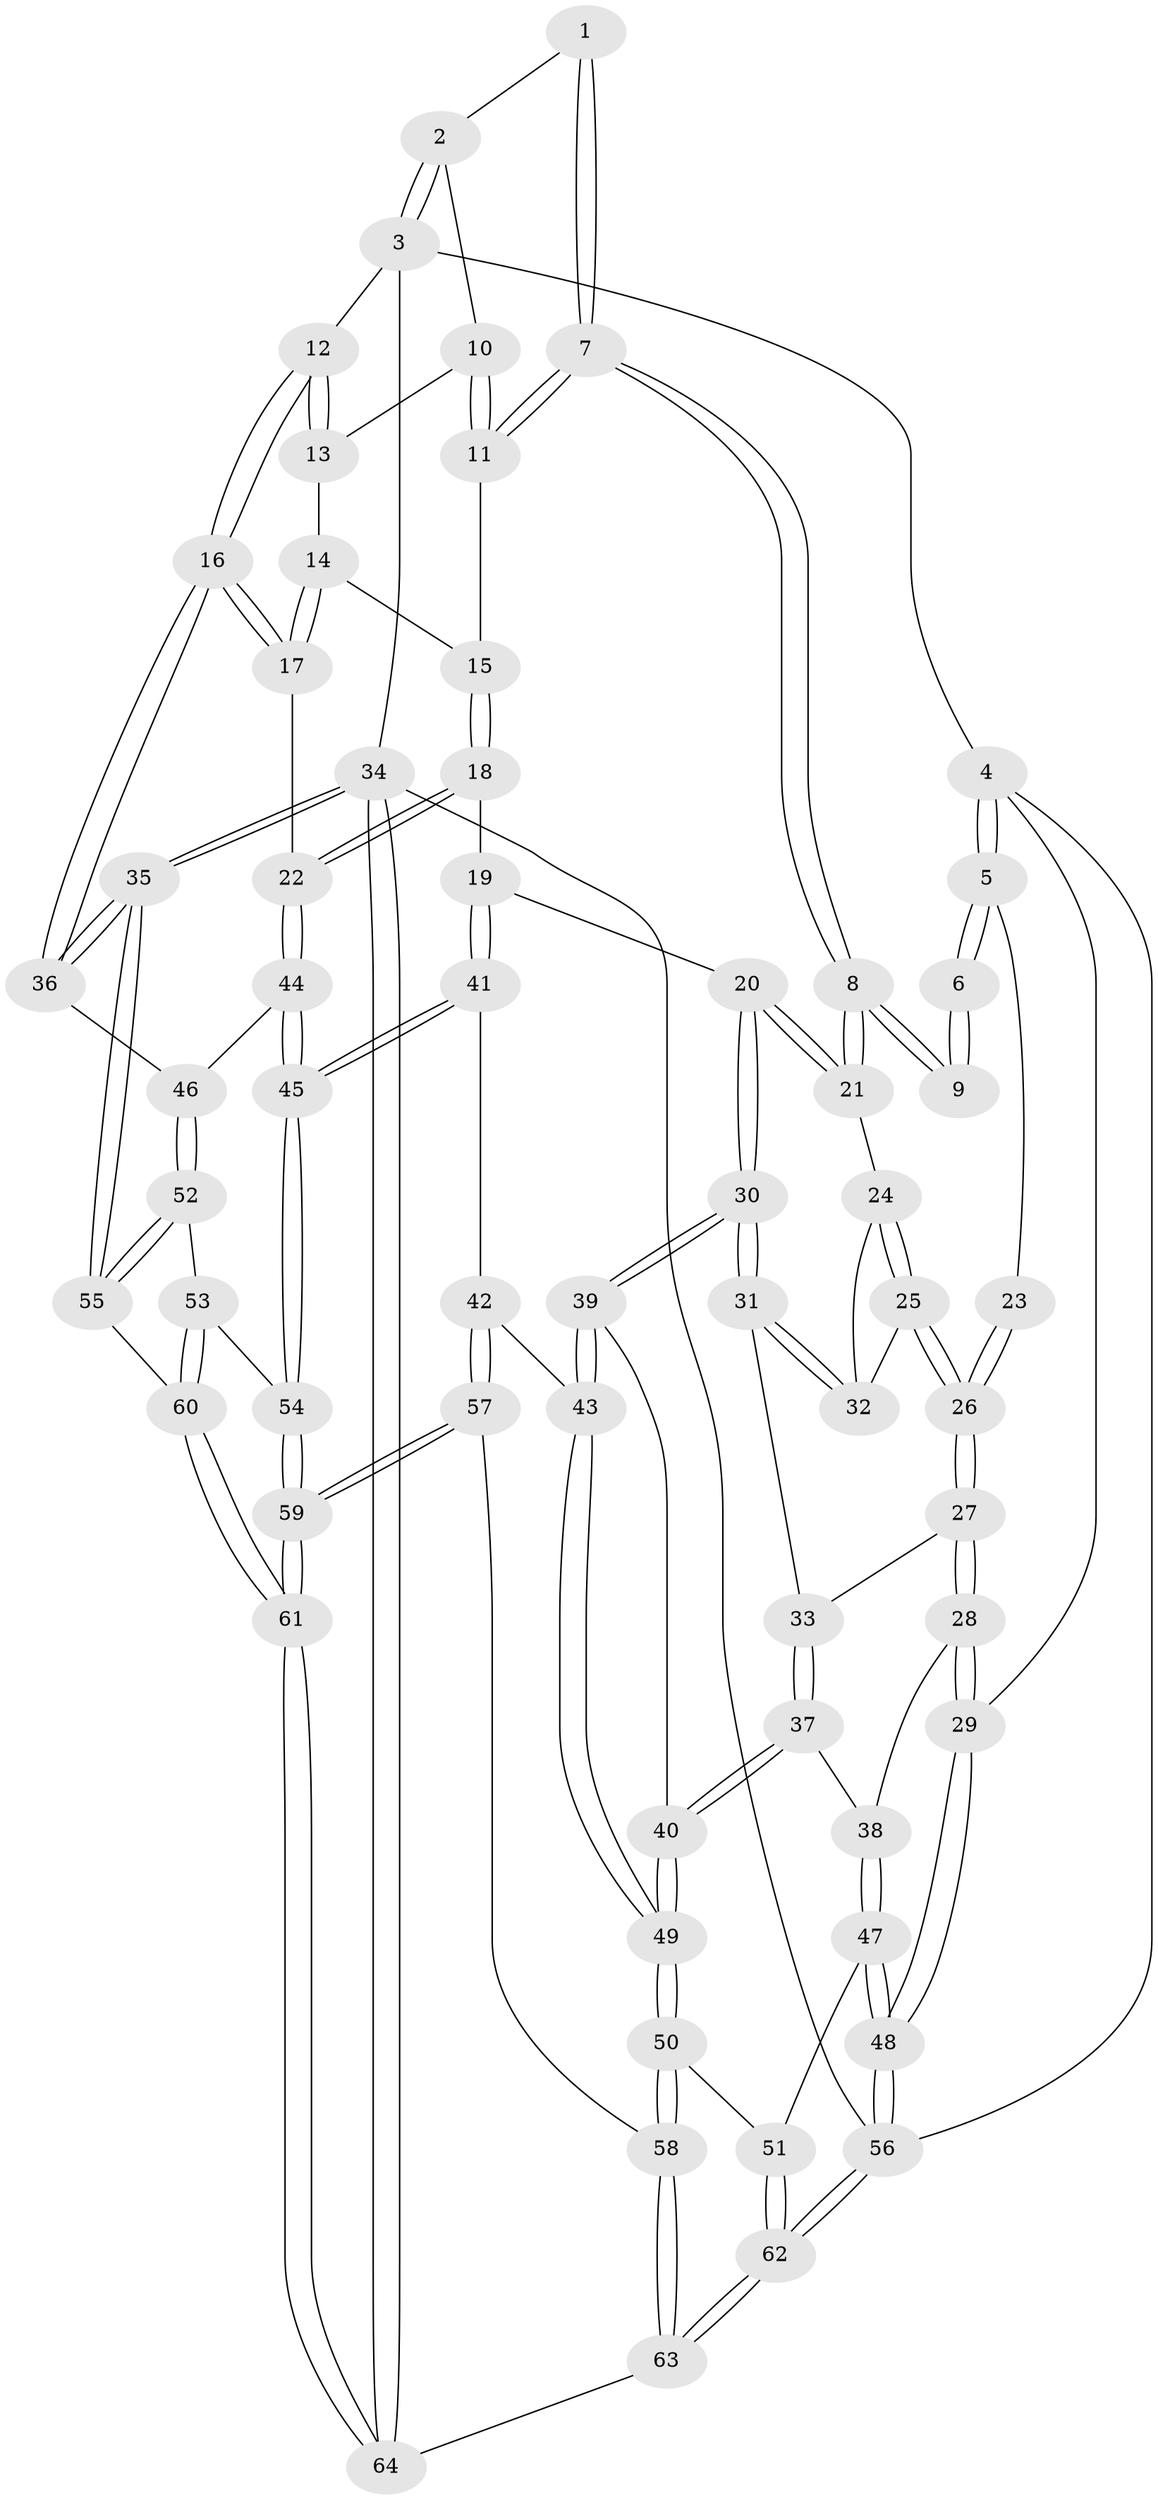 // Generated by graph-tools (version 1.1) at 2025/17/03/09/25 04:17:17]
// undirected, 64 vertices, 157 edges
graph export_dot {
graph [start="1"]
  node [color=gray90,style=filled];
  1 [pos="+0.3474181869347021+0"];
  2 [pos="+0.6267895250137241+0"];
  3 [pos="+1+0"];
  4 [pos="+0+0"];
  5 [pos="+0+0"];
  6 [pos="+0.060796312822913375+0"];
  7 [pos="+0.35441589396269935+0.24018107685226617"];
  8 [pos="+0.34646516720062553+0.24703631232916728"];
  9 [pos="+0.2983461798796744+0.23102900257581171"];
  10 [pos="+0.5458239107218491+0.1634378211500405"];
  11 [pos="+0.47855378940071175+0.22002541158053893"];
  12 [pos="+1+0.13379104966402036"];
  13 [pos="+0.697205696629102+0.23130772704166236"];
  14 [pos="+0.6574378583959682+0.3102570481415845"];
  15 [pos="+0.5339874412078134+0.29411454648095914"];
  16 [pos="+1+0.33283833938687374"];
  17 [pos="+0.6607192717227256+0.37063556567837225"];
  18 [pos="+0.5822118153094398+0.4806602236018272"];
  19 [pos="+0.45325063904815216+0.48449013940441743"];
  20 [pos="+0.39458456037539297+0.47140008259458127"];
  21 [pos="+0.3427759567905795+0.27693013733138405"];
  22 [pos="+0.5942958268174661+0.4851706115253531"];
  23 [pos="+0.12253133925445363+0.206108729486113"];
  24 [pos="+0.26389263686080316+0.336643465657975"];
  25 [pos="+0.11444090483689259+0.4192267283170884"];
  26 [pos="+0.06303952569055746+0.42479201019317486"];
  27 [pos="+0.04725732106100221+0.43746097535960193"];
  28 [pos="+0+0.4604405644849198"];
  29 [pos="+0+0.5018446178816489"];
  30 [pos="+0.3670989976670111+0.4981148319884656"];
  31 [pos="+0.26081922796687385+0.49053693039016494"];
  32 [pos="+0.2301755936974069+0.4669541566053855"];
  33 [pos="+0.1908760916764971+0.55469545625626"];
  34 [pos="+1+1"];
  35 [pos="+1+1"];
  36 [pos="+1+0.4695432281451403"];
  37 [pos="+0.19904265405042262+0.610078275399415"];
  38 [pos="+0.15297647541637244+0.622580789779924"];
  39 [pos="+0.3642180837457834+0.5075708642351079"];
  40 [pos="+0.24726085056125877+0.641102225656972"];
  41 [pos="+0.48185805347432+0.7138570092312718"];
  42 [pos="+0.44398298592055574+0.7252592775876556"];
  43 [pos="+0.4019221249752707+0.7140872272278866"];
  44 [pos="+0.6526468005409919+0.5491659505821849"];
  45 [pos="+0.6008639702258307+0.7140726950215835"];
  46 [pos="+0.8900746024318279+0.5296225823768212"];
  47 [pos="+0.03146539830858457+0.7446228554096737"];
  48 [pos="+0+0.7312449987155553"];
  49 [pos="+0.2746725484831524+0.7473842094921775"];
  50 [pos="+0.22867670449638686+0.8158169306202471"];
  51 [pos="+0.21619941821390581+0.8166575154522702"];
  52 [pos="+0.8081598127123362+0.7404649270863304"];
  53 [pos="+0.622100283582574+0.731714037603066"];
  54 [pos="+0.6055618809799445+0.7222754391616806"];
  55 [pos="+0.8520285209195794+0.8677819132510111"];
  56 [pos="+0+1"];
  57 [pos="+0.4389485932113492+0.9002675481538618"];
  58 [pos="+0.29066430681999983+0.8995871777491382"];
  59 [pos="+0.5343191979206663+0.9717181134671882"];
  60 [pos="+0.7450191267807522+0.9029100416639567"];
  61 [pos="+0.5905367499814311+1"];
  62 [pos="+0+1"];
  63 [pos="+0.2617982920957283+1"];
  64 [pos="+0.5870096414452407+1"];
  1 -- 2;
  1 -- 7;
  1 -- 7;
  2 -- 3;
  2 -- 3;
  2 -- 10;
  3 -- 4;
  3 -- 12;
  3 -- 34;
  4 -- 5;
  4 -- 5;
  4 -- 29;
  4 -- 56;
  5 -- 6;
  5 -- 6;
  5 -- 23;
  6 -- 9;
  6 -- 9;
  7 -- 8;
  7 -- 8;
  7 -- 11;
  7 -- 11;
  8 -- 9;
  8 -- 9;
  8 -- 21;
  8 -- 21;
  10 -- 11;
  10 -- 11;
  10 -- 13;
  11 -- 15;
  12 -- 13;
  12 -- 13;
  12 -- 16;
  12 -- 16;
  13 -- 14;
  14 -- 15;
  14 -- 17;
  14 -- 17;
  15 -- 18;
  15 -- 18;
  16 -- 17;
  16 -- 17;
  16 -- 36;
  16 -- 36;
  17 -- 22;
  18 -- 19;
  18 -- 22;
  18 -- 22;
  19 -- 20;
  19 -- 41;
  19 -- 41;
  20 -- 21;
  20 -- 21;
  20 -- 30;
  20 -- 30;
  21 -- 24;
  22 -- 44;
  22 -- 44;
  23 -- 26;
  23 -- 26;
  24 -- 25;
  24 -- 25;
  24 -- 32;
  25 -- 26;
  25 -- 26;
  25 -- 32;
  26 -- 27;
  26 -- 27;
  27 -- 28;
  27 -- 28;
  27 -- 33;
  28 -- 29;
  28 -- 29;
  28 -- 38;
  29 -- 48;
  29 -- 48;
  30 -- 31;
  30 -- 31;
  30 -- 39;
  30 -- 39;
  31 -- 32;
  31 -- 32;
  31 -- 33;
  33 -- 37;
  33 -- 37;
  34 -- 35;
  34 -- 35;
  34 -- 64;
  34 -- 64;
  34 -- 56;
  35 -- 36;
  35 -- 36;
  35 -- 55;
  35 -- 55;
  36 -- 46;
  37 -- 38;
  37 -- 40;
  37 -- 40;
  38 -- 47;
  38 -- 47;
  39 -- 40;
  39 -- 43;
  39 -- 43;
  40 -- 49;
  40 -- 49;
  41 -- 42;
  41 -- 45;
  41 -- 45;
  42 -- 43;
  42 -- 57;
  42 -- 57;
  43 -- 49;
  43 -- 49;
  44 -- 45;
  44 -- 45;
  44 -- 46;
  45 -- 54;
  45 -- 54;
  46 -- 52;
  46 -- 52;
  47 -- 48;
  47 -- 48;
  47 -- 51;
  48 -- 56;
  48 -- 56;
  49 -- 50;
  49 -- 50;
  50 -- 51;
  50 -- 58;
  50 -- 58;
  51 -- 62;
  51 -- 62;
  52 -- 53;
  52 -- 55;
  52 -- 55;
  53 -- 54;
  53 -- 60;
  53 -- 60;
  54 -- 59;
  54 -- 59;
  55 -- 60;
  56 -- 62;
  56 -- 62;
  57 -- 58;
  57 -- 59;
  57 -- 59;
  58 -- 63;
  58 -- 63;
  59 -- 61;
  59 -- 61;
  60 -- 61;
  60 -- 61;
  61 -- 64;
  61 -- 64;
  62 -- 63;
  62 -- 63;
  63 -- 64;
}
